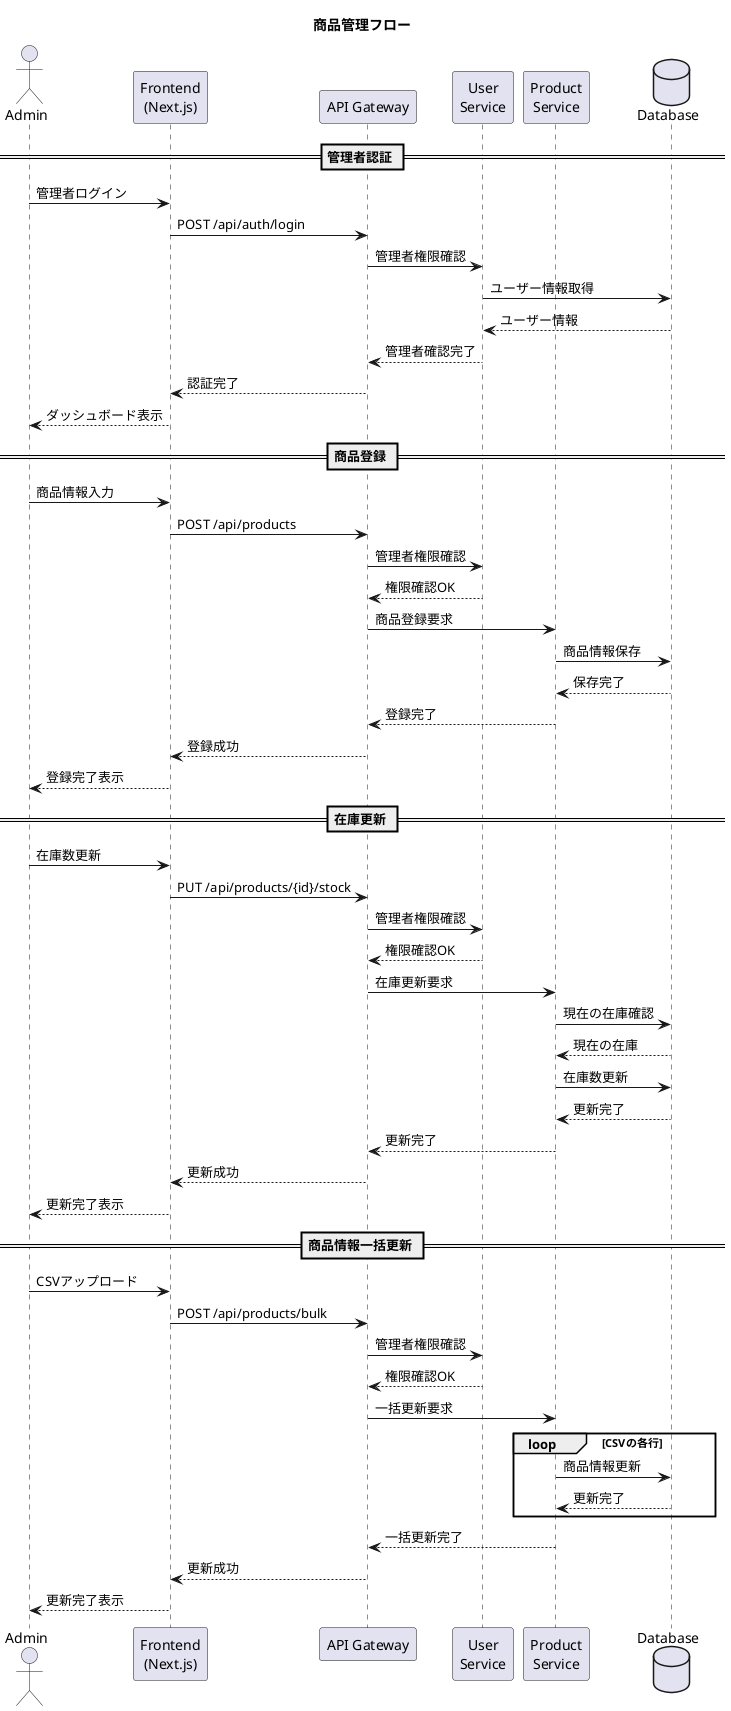 @startuml
title 商品管理フロー

actor Admin
participant "Frontend\n(Next.js)" as Frontend
participant "API Gateway" as Gateway
participant "User\nService" as UserService
participant "Product\nService" as ProductService
database "Database" as DB

== 管理者認証 ==
Admin -> Frontend: 管理者ログイン
Frontend -> Gateway: POST /api/auth/login
Gateway -> UserService: 管理者権限確認
UserService -> DB: ユーザー情報取得
DB --> UserService: ユーザー情報
UserService --> Gateway: 管理者確認完了
Gateway --> Frontend: 認証完了
Frontend --> Admin: ダッシュボード表示

== 商品登録 ==
Admin -> Frontend: 商品情報入力
Frontend -> Gateway: POST /api/products
Gateway -> UserService: 管理者権限確認
UserService --> Gateway: 権限確認OK
Gateway -> ProductService: 商品登録要求
ProductService -> DB: 商品情報保存
DB --> ProductService: 保存完了
ProductService --> Gateway: 登録完了
Gateway --> Frontend: 登録成功
Frontend --> Admin: 登録完了表示

== 在庫更新 ==
Admin -> Frontend: 在庫数更新
Frontend -> Gateway: PUT /api/products/{id}/stock
Gateway -> UserService: 管理者権限確認
UserService --> Gateway: 権限確認OK
Gateway -> ProductService: 在庫更新要求
ProductService -> DB: 現在の在庫確認
DB --> ProductService: 現在の在庫
ProductService -> DB: 在庫数更新
DB --> ProductService: 更新完了
ProductService --> Gateway: 更新完了
Gateway --> Frontend: 更新成功
Frontend --> Admin: 更新完了表示

== 商品情報一括更新 ==
Admin -> Frontend: CSVアップロード
Frontend -> Gateway: POST /api/products/bulk
Gateway -> UserService: 管理者権限確認
UserService --> Gateway: 権限確認OK
Gateway -> ProductService: 一括更新要求

loop CSVの各行
    ProductService -> DB: 商品情報更新
    DB --> ProductService: 更新完了
end

ProductService --> Gateway: 一括更新完了
Gateway --> Frontend: 更新成功
Frontend --> Admin: 更新完了表示

@enduml